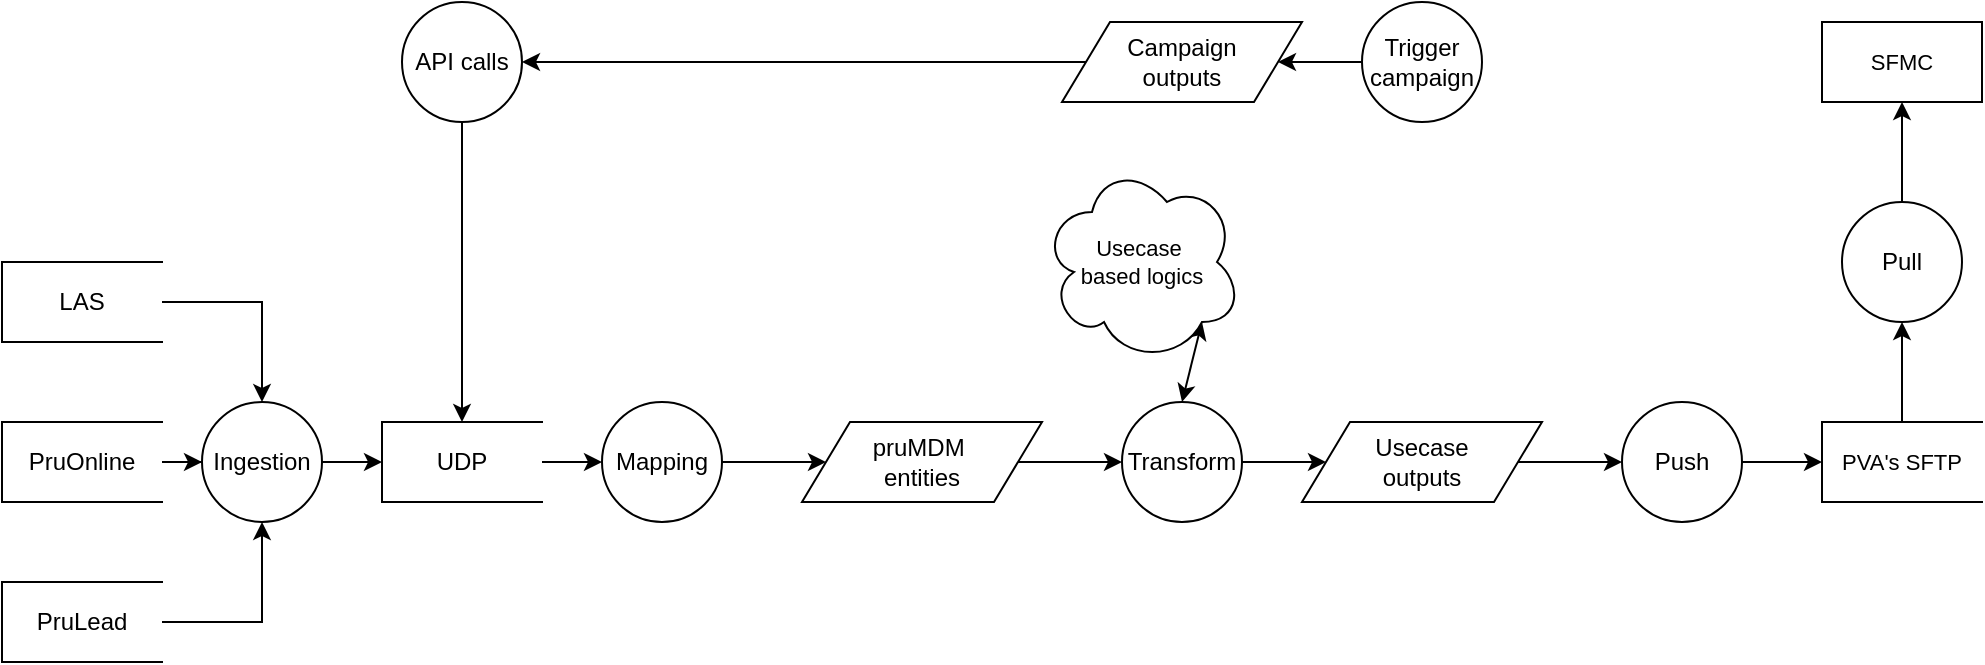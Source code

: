 <mxfile version="24.2.1" type="github">
  <diagram name="Page-1" id="L8kWlo-Cukp7Dflq07ac">
    <mxGraphModel dx="1674" dy="845" grid="1" gridSize="10" guides="1" tooltips="1" connect="1" arrows="1" fold="1" page="1" pageScale="1" pageWidth="1100" pageHeight="850" math="0" shadow="0">
      <root>
        <mxCell id="0" />
        <mxCell id="1" parent="0" />
        <mxCell id="if7HUeEPrnwabAA9lirg-9" style="edgeStyle=orthogonalEdgeStyle;rounded=0;orthogonalLoop=1;jettySize=auto;html=1;entryX=0;entryY=0.5;entryDx=0;entryDy=0;" parent="1" source="if7HUeEPrnwabAA9lirg-1" target="if7HUeEPrnwabAA9lirg-7" edge="1">
          <mxGeometry relative="1" as="geometry" />
        </mxCell>
        <mxCell id="if7HUeEPrnwabAA9lirg-1" value="PruOnline" style="html=1;dashed=0;whiteSpace=wrap;shape=partialRectangle;right=0;" parent="1" vertex="1">
          <mxGeometry x="40" y="360" width="80" height="40" as="geometry" />
        </mxCell>
        <mxCell id="if7HUeEPrnwabAA9lirg-8" style="edgeStyle=orthogonalEdgeStyle;rounded=0;orthogonalLoop=1;jettySize=auto;html=1;entryX=0.5;entryY=0;entryDx=0;entryDy=0;" parent="1" source="if7HUeEPrnwabAA9lirg-2" target="if7HUeEPrnwabAA9lirg-7" edge="1">
          <mxGeometry relative="1" as="geometry" />
        </mxCell>
        <mxCell id="if7HUeEPrnwabAA9lirg-2" value="LAS" style="html=1;dashed=0;whiteSpace=wrap;shape=partialRectangle;right=0;" parent="1" vertex="1">
          <mxGeometry x="40" y="280" width="80" height="40" as="geometry" />
        </mxCell>
        <mxCell id="if7HUeEPrnwabAA9lirg-10" style="edgeStyle=orthogonalEdgeStyle;rounded=0;orthogonalLoop=1;jettySize=auto;html=1;entryX=0.5;entryY=1;entryDx=0;entryDy=0;" parent="1" source="if7HUeEPrnwabAA9lirg-3" target="if7HUeEPrnwabAA9lirg-7" edge="1">
          <mxGeometry relative="1" as="geometry" />
        </mxCell>
        <mxCell id="if7HUeEPrnwabAA9lirg-3" value="PruLead" style="html=1;dashed=0;whiteSpace=wrap;shape=partialRectangle;right=0;" parent="1" vertex="1">
          <mxGeometry x="40" y="440" width="80" height="40" as="geometry" />
        </mxCell>
        <mxCell id="if7HUeEPrnwabAA9lirg-11" style="edgeStyle=orthogonalEdgeStyle;rounded=0;orthogonalLoop=1;jettySize=auto;html=1;entryX=0;entryY=0.5;entryDx=0;entryDy=0;" parent="1" source="if7HUeEPrnwabAA9lirg-7" target="if7HUeEPrnwabAA9lirg-12" edge="1">
          <mxGeometry relative="1" as="geometry">
            <mxPoint x="280" y="380" as="targetPoint" />
          </mxGeometry>
        </mxCell>
        <mxCell id="if7HUeEPrnwabAA9lirg-7" value="Ingestion" style="shape=ellipse;html=1;dashed=0;whiteSpace=wrap;aspect=fixed;perimeter=ellipsePerimeter;" parent="1" vertex="1">
          <mxGeometry x="140" y="350" width="60" height="60" as="geometry" />
        </mxCell>
        <mxCell id="if7HUeEPrnwabAA9lirg-14" style="edgeStyle=orthogonalEdgeStyle;rounded=0;orthogonalLoop=1;jettySize=auto;html=1;entryX=0;entryY=0.5;entryDx=0;entryDy=0;" parent="1" source="if7HUeEPrnwabAA9lirg-12" target="if7HUeEPrnwabAA9lirg-44" edge="1">
          <mxGeometry relative="1" as="geometry">
            <mxPoint x="340" y="380" as="targetPoint" />
          </mxGeometry>
        </mxCell>
        <mxCell id="if7HUeEPrnwabAA9lirg-12" value="UDP" style="html=1;dashed=0;whiteSpace=wrap;shape=partialRectangle;right=0;" parent="1" vertex="1">
          <mxGeometry x="230" y="360" width="80" height="40" as="geometry" />
        </mxCell>
        <mxCell id="if7HUeEPrnwabAA9lirg-28" value="" style="edgeStyle=none;rounded=0;orthogonalLoop=1;jettySize=auto;html=1;strokeColor=default;align=center;verticalAlign=middle;fontFamily=Helvetica;fontSize=11;fontColor=default;labelBackgroundColor=default;endArrow=classic;exitX=1;exitY=0.5;exitDx=0;exitDy=0;entryX=0;entryY=0.5;entryDx=0;entryDy=0;" parent="1" source="if7HUeEPrnwabAA9lirg-44" target="if7HUeEPrnwabAA9lirg-17" edge="1">
          <mxGeometry relative="1" as="geometry">
            <mxPoint x="420" y="380" as="sourcePoint" />
            <mxPoint x="430" y="380" as="targetPoint" />
          </mxGeometry>
        </mxCell>
        <mxCell id="if7HUeEPrnwabAA9lirg-25" style="edgeStyle=none;rounded=0;orthogonalLoop=1;jettySize=auto;html=1;strokeColor=default;align=center;verticalAlign=middle;fontFamily=Helvetica;fontSize=11;fontColor=default;labelBackgroundColor=default;endArrow=classic;entryX=0;entryY=0.5;entryDx=0;entryDy=0;" parent="1" source="if7HUeEPrnwabAA9lirg-17" target="if7HUeEPrnwabAA9lirg-47" edge="1">
          <mxGeometry relative="1" as="geometry">
            <mxPoint x="700" y="380" as="targetPoint" />
          </mxGeometry>
        </mxCell>
        <mxCell id="if7HUeEPrnwabAA9lirg-17" value="pruMDM&amp;nbsp;&lt;div&gt;entities&lt;/div&gt;" style="shape=parallelogram;perimeter=parallelogramPerimeter;whiteSpace=wrap;html=1;dashed=0;" parent="1" vertex="1">
          <mxGeometry x="440" y="360" width="120" height="40" as="geometry" />
        </mxCell>
        <mxCell id="if7HUeEPrnwabAA9lirg-31" style="edgeStyle=none;rounded=0;orthogonalLoop=1;jettySize=auto;html=1;entryX=0;entryY=0.5;entryDx=0;entryDy=0;strokeColor=default;align=center;verticalAlign=middle;fontFamily=Helvetica;fontSize=11;fontColor=default;labelBackgroundColor=default;endArrow=classic;exitX=1;exitY=0.5;exitDx=0;exitDy=0;" parent="1" source="if7HUeEPrnwabAA9lirg-47" target="if7HUeEPrnwabAA9lirg-30" edge="1">
          <mxGeometry relative="1" as="geometry">
            <mxPoint x="780" y="380" as="sourcePoint" />
          </mxGeometry>
        </mxCell>
        <mxCell id="if7HUeEPrnwabAA9lirg-37" value="" style="edgeStyle=none;rounded=0;orthogonalLoop=1;jettySize=auto;html=1;strokeColor=default;align=center;verticalAlign=middle;fontFamily=Helvetica;fontSize=11;fontColor=default;labelBackgroundColor=default;endArrow=classic;entryX=0;entryY=0.5;entryDx=0;entryDy=0;" parent="1" source="if7HUeEPrnwabAA9lirg-30" target="if7HUeEPrnwabAA9lirg-48" edge="1">
          <mxGeometry relative="1" as="geometry">
            <mxPoint x="910" y="380" as="targetPoint" />
          </mxGeometry>
        </mxCell>
        <mxCell id="if7HUeEPrnwabAA9lirg-30" value="&lt;div&gt;Usecase&lt;/div&gt;&lt;div&gt;outputs&lt;/div&gt;" style="shape=parallelogram;perimeter=parallelogramPerimeter;whiteSpace=wrap;html=1;dashed=0;" parent="1" vertex="1">
          <mxGeometry x="690" y="360" width="120" height="40" as="geometry" />
        </mxCell>
        <mxCell id="if7HUeEPrnwabAA9lirg-34" style="edgeStyle=none;rounded=0;orthogonalLoop=1;jettySize=auto;html=1;entryX=0.5;entryY=0;entryDx=0;entryDy=0;strokeColor=default;align=center;verticalAlign=middle;fontFamily=Helvetica;fontSize=11;fontColor=default;labelBackgroundColor=default;endArrow=classic;startArrow=classic;startFill=1;exitX=0.8;exitY=0.8;exitDx=0;exitDy=0;exitPerimeter=0;" parent="1" source="if7HUeEPrnwabAA9lirg-32" target="if7HUeEPrnwabAA9lirg-47" edge="1">
          <mxGeometry relative="1" as="geometry">
            <mxPoint x="740" y="340" as="targetPoint" />
          </mxGeometry>
        </mxCell>
        <mxCell id="if7HUeEPrnwabAA9lirg-32" value="Usecase&amp;nbsp;&lt;div&gt;based logics&lt;/div&gt;" style="shape=cloud;whiteSpace=wrap;html=1;fontFamily=Helvetica;fontSize=11;fontColor=default;labelBackgroundColor=default;" parent="1" vertex="1">
          <mxGeometry x="560" y="230" width="100" height="100" as="geometry" />
        </mxCell>
        <mxCell id="if7HUeEPrnwabAA9lirg-40" style="edgeStyle=none;rounded=0;orthogonalLoop=1;jettySize=auto;html=1;entryX=0;entryY=0.5;entryDx=0;entryDy=0;strokeColor=default;align=center;verticalAlign=middle;fontFamily=Helvetica;fontSize=11;fontColor=default;labelBackgroundColor=default;endArrow=classic;exitX=1;exitY=0.5;exitDx=0;exitDy=0;" parent="1" source="if7HUeEPrnwabAA9lirg-48" target="if7HUeEPrnwabAA9lirg-39" edge="1">
          <mxGeometry relative="1" as="geometry">
            <mxPoint x="990" y="380" as="sourcePoint" />
          </mxGeometry>
        </mxCell>
        <mxCell id="if7HUeEPrnwabAA9lirg-51" style="edgeStyle=none;rounded=0;orthogonalLoop=1;jettySize=auto;html=1;entryX=0.5;entryY=1;entryDx=0;entryDy=0;strokeColor=default;align=center;verticalAlign=middle;fontFamily=Helvetica;fontSize=11;fontColor=default;labelBackgroundColor=default;endArrow=classic;" parent="1" source="if7HUeEPrnwabAA9lirg-39" target="if7HUeEPrnwabAA9lirg-49" edge="1">
          <mxGeometry relative="1" as="geometry" />
        </mxCell>
        <mxCell id="if7HUeEPrnwabAA9lirg-39" value="PVA&#39;s SFTP" style="html=1;dashed=0;whiteSpace=wrap;shape=partialRectangle;right=0;fontFamily=Helvetica;fontSize=11;fontColor=default;labelBackgroundColor=default;" parent="1" vertex="1">
          <mxGeometry x="950" y="360" width="80" height="40" as="geometry" />
        </mxCell>
        <mxCell id="if7HUeEPrnwabAA9lirg-41" value="SFMC" style="html=1;dashed=0;whiteSpace=wrap;fontFamily=Helvetica;fontSize=11;fontColor=default;labelBackgroundColor=default;" parent="1" vertex="1">
          <mxGeometry x="950" y="160" width="80" height="40" as="geometry" />
        </mxCell>
        <mxCell id="if7HUeEPrnwabAA9lirg-44" value="Mapping" style="shape=ellipse;html=1;dashed=0;whiteSpace=wrap;aspect=fixed;perimeter=ellipsePerimeter;" parent="1" vertex="1">
          <mxGeometry x="340" y="350" width="60" height="60" as="geometry" />
        </mxCell>
        <mxCell id="if7HUeEPrnwabAA9lirg-47" value="Transform" style="shape=ellipse;html=1;dashed=0;whiteSpace=wrap;aspect=fixed;perimeter=ellipsePerimeter;" parent="1" vertex="1">
          <mxGeometry x="600" y="350" width="60" height="60" as="geometry" />
        </mxCell>
        <mxCell id="if7HUeEPrnwabAA9lirg-48" value="Push" style="shape=ellipse;html=1;dashed=0;whiteSpace=wrap;aspect=fixed;perimeter=ellipsePerimeter;" parent="1" vertex="1">
          <mxGeometry x="850" y="350" width="60" height="60" as="geometry" />
        </mxCell>
        <mxCell id="if7HUeEPrnwabAA9lirg-50" style="edgeStyle=none;rounded=0;orthogonalLoop=1;jettySize=auto;html=1;entryX=0.5;entryY=1;entryDx=0;entryDy=0;strokeColor=default;align=center;verticalAlign=middle;fontFamily=Helvetica;fontSize=11;fontColor=default;labelBackgroundColor=default;endArrow=classic;" parent="1" source="if7HUeEPrnwabAA9lirg-49" target="if7HUeEPrnwabAA9lirg-41" edge="1">
          <mxGeometry relative="1" as="geometry" />
        </mxCell>
        <mxCell id="if7HUeEPrnwabAA9lirg-49" value="Pull" style="shape=ellipse;html=1;dashed=0;whiteSpace=wrap;aspect=fixed;perimeter=ellipsePerimeter;" parent="1" vertex="1">
          <mxGeometry x="960" y="250" width="60" height="60" as="geometry" />
        </mxCell>
        <mxCell id="if7HUeEPrnwabAA9lirg-56" style="edgeStyle=none;rounded=0;orthogonalLoop=1;jettySize=auto;html=1;entryX=1;entryY=0.5;entryDx=0;entryDy=0;strokeColor=default;align=center;verticalAlign=middle;fontFamily=Helvetica;fontSize=11;fontColor=default;labelBackgroundColor=default;endArrow=classic;" parent="1" source="if7HUeEPrnwabAA9lirg-53" target="if7HUeEPrnwabAA9lirg-55" edge="1">
          <mxGeometry relative="1" as="geometry" />
        </mxCell>
        <mxCell id="if7HUeEPrnwabAA9lirg-53" value="Trigger&lt;div&gt;campaign&lt;/div&gt;" style="shape=ellipse;html=1;dashed=0;whiteSpace=wrap;aspect=fixed;perimeter=ellipsePerimeter;" parent="1" vertex="1">
          <mxGeometry x="720" y="150" width="60" height="60" as="geometry" />
        </mxCell>
        <mxCell id="if7HUeEPrnwabAA9lirg-59" style="edgeStyle=none;rounded=0;orthogonalLoop=1;jettySize=auto;html=1;entryX=1;entryY=0.5;entryDx=0;entryDy=0;strokeColor=default;align=center;verticalAlign=middle;fontFamily=Helvetica;fontSize=11;fontColor=default;labelBackgroundColor=default;endArrow=classic;" parent="1" source="if7HUeEPrnwabAA9lirg-55" target="if7HUeEPrnwabAA9lirg-58" edge="1">
          <mxGeometry relative="1" as="geometry" />
        </mxCell>
        <mxCell id="if7HUeEPrnwabAA9lirg-55" value="&lt;div&gt;Campaign&lt;/div&gt;&lt;div&gt;outputs&lt;/div&gt;" style="shape=parallelogram;perimeter=parallelogramPerimeter;whiteSpace=wrap;html=1;dashed=0;" parent="1" vertex="1">
          <mxGeometry x="570" y="160" width="120" height="40" as="geometry" />
        </mxCell>
        <mxCell id="if7HUeEPrnwabAA9lirg-60" style="edgeStyle=none;rounded=0;orthogonalLoop=1;jettySize=auto;html=1;entryX=0.5;entryY=0;entryDx=0;entryDy=0;strokeColor=default;align=center;verticalAlign=middle;fontFamily=Helvetica;fontSize=11;fontColor=default;labelBackgroundColor=default;endArrow=classic;" parent="1" source="if7HUeEPrnwabAA9lirg-58" target="if7HUeEPrnwabAA9lirg-12" edge="1">
          <mxGeometry relative="1" as="geometry" />
        </mxCell>
        <mxCell id="if7HUeEPrnwabAA9lirg-58" value="API calls" style="shape=ellipse;html=1;dashed=0;whiteSpace=wrap;aspect=fixed;perimeter=ellipsePerimeter;" parent="1" vertex="1">
          <mxGeometry x="240" y="150" width="60" height="60" as="geometry" />
        </mxCell>
      </root>
    </mxGraphModel>
  </diagram>
</mxfile>
